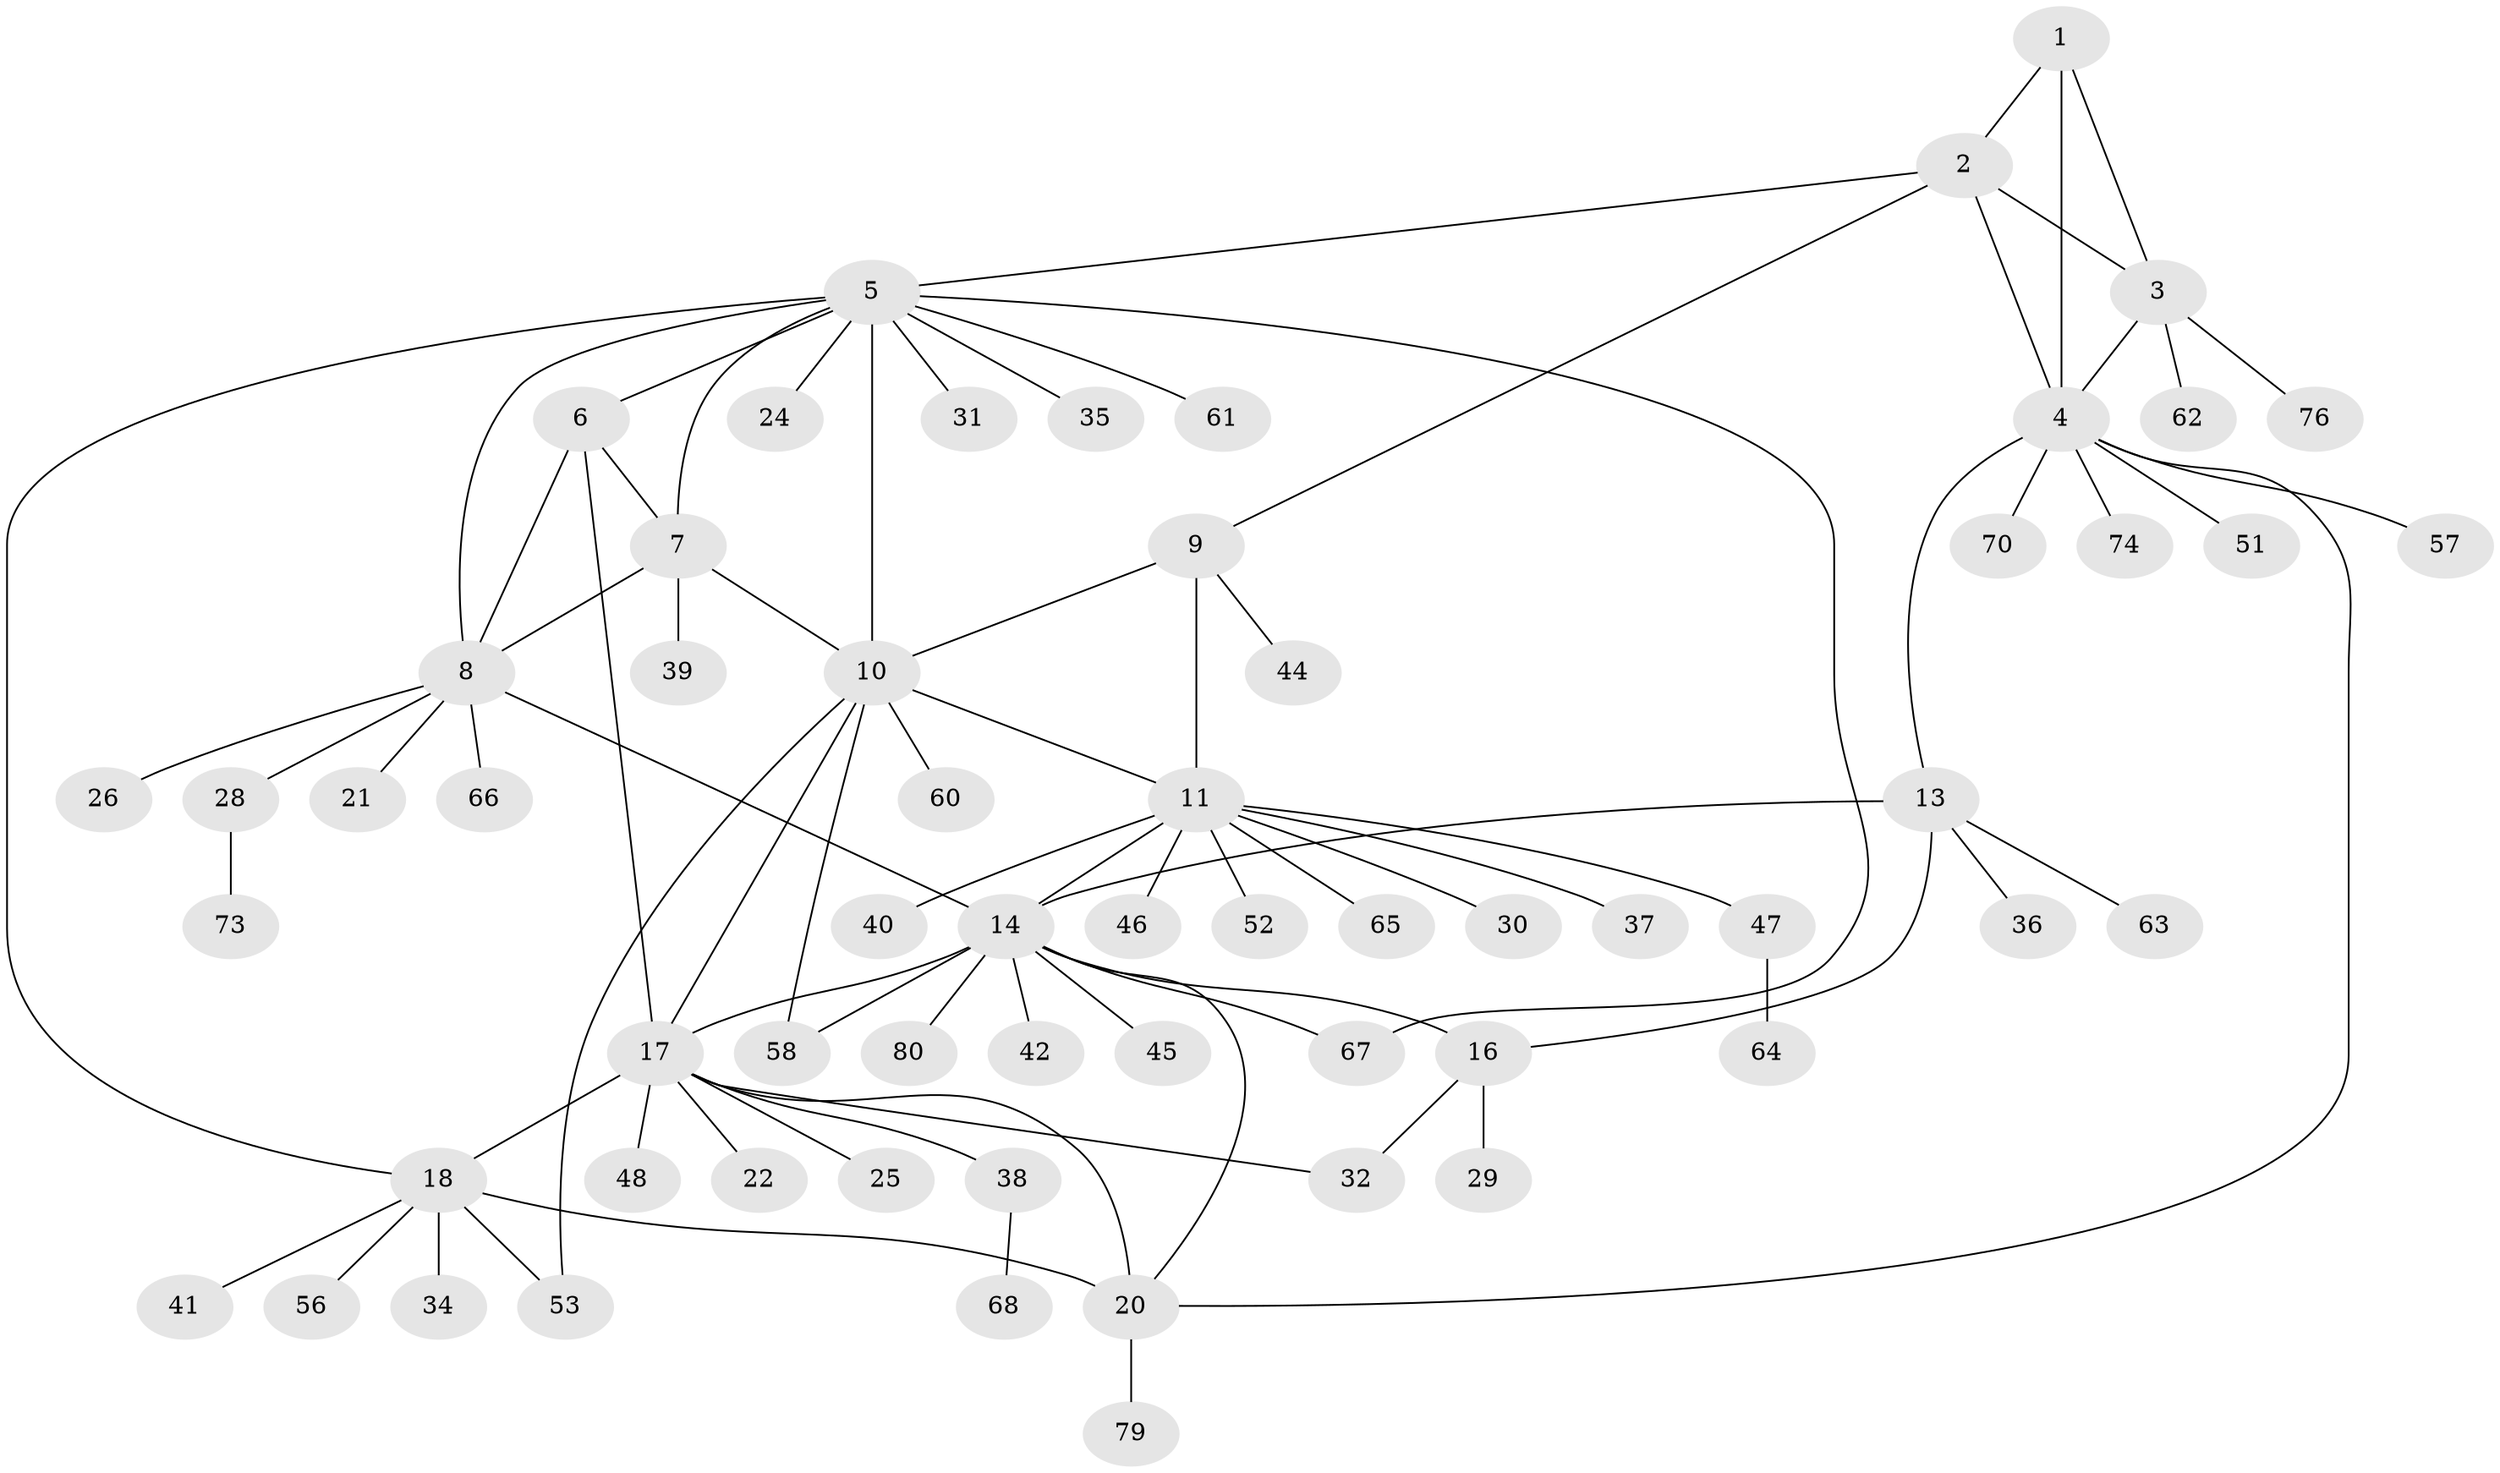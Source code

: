 // Generated by graph-tools (version 1.1) at 2025/24/03/03/25 07:24:15]
// undirected, 62 vertices, 83 edges
graph export_dot {
graph [start="1"]
  node [color=gray90,style=filled];
  1;
  2 [super="+59"];
  3 [super="+43"];
  4 [super="+23"];
  5 [super="+55"];
  6 [super="+72"];
  7 [super="+77"];
  8 [super="+71"];
  9;
  10 [super="+33"];
  11 [super="+12"];
  13 [super="+27"];
  14 [super="+15"];
  16 [super="+50"];
  17 [super="+19"];
  18 [super="+78"];
  20 [super="+49"];
  21;
  22;
  24;
  25;
  26;
  28;
  29;
  30;
  31;
  32;
  34;
  35;
  36;
  37 [super="+54"];
  38 [super="+75"];
  39;
  40;
  41;
  42;
  44;
  45;
  46;
  47;
  48;
  51;
  52;
  53;
  56;
  57;
  58;
  60;
  61;
  62;
  63;
  64 [super="+69"];
  65;
  66;
  67;
  68;
  70;
  73;
  74;
  76;
  79;
  80;
  1 -- 2;
  1 -- 3;
  1 -- 4;
  2 -- 3;
  2 -- 4;
  2 -- 5;
  2 -- 9;
  3 -- 4;
  3 -- 62;
  3 -- 76;
  4 -- 13;
  4 -- 20;
  4 -- 51;
  4 -- 57;
  4 -- 70;
  4 -- 74;
  5 -- 6;
  5 -- 7;
  5 -- 8;
  5 -- 10;
  5 -- 24;
  5 -- 31;
  5 -- 35;
  5 -- 61;
  5 -- 67;
  5 -- 18;
  6 -- 7;
  6 -- 8;
  6 -- 17;
  7 -- 8;
  7 -- 39;
  7 -- 10;
  8 -- 14;
  8 -- 21;
  8 -- 26;
  8 -- 28;
  8 -- 66;
  9 -- 10;
  9 -- 11 [weight=2];
  9 -- 44;
  10 -- 11 [weight=2];
  10 -- 17;
  10 -- 53;
  10 -- 58;
  10 -- 60;
  11 -- 30;
  11 -- 40;
  11 -- 46;
  11 -- 47;
  11 -- 52;
  11 -- 65;
  11 -- 14;
  11 -- 37;
  13 -- 14 [weight=2];
  13 -- 16;
  13 -- 63;
  13 -- 36;
  14 -- 16 [weight=2];
  14 -- 17;
  14 -- 67;
  14 -- 42;
  14 -- 45;
  14 -- 80;
  14 -- 58;
  14 -- 20;
  16 -- 29;
  16 -- 32;
  17 -- 18 [weight=2];
  17 -- 20 [weight=2];
  17 -- 22;
  17 -- 25;
  17 -- 32;
  17 -- 38;
  17 -- 48;
  18 -- 20;
  18 -- 34;
  18 -- 41;
  18 -- 53;
  18 -- 56;
  20 -- 79;
  28 -- 73;
  38 -- 68;
  47 -- 64;
}

